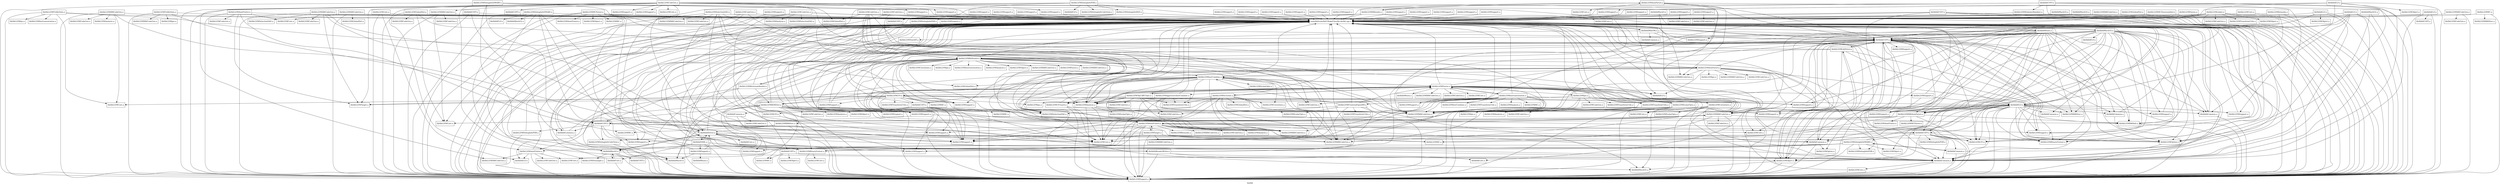 digraph "bin/lld" {
	label="bin/lld";

	Node0x557330680c38 [shape=record,shape=record,label="{tools/lld/tools/lld/CMakeFiles/lld.dir/lld.cpp.o}"];
	Node0x557330680c38 -> Node0x557330696110;
	Node0x557330680c38 -> Node0x5573306884e0;
	Node0x557330680c38 -> Node0x557330686460;
	Node0x557330680c38 -> Node0x5573306860b8;
	Node0x557330680c38 -> Node0x557330685760;
	Node0x557330680c38 -> Node0x5573306902d0;
	Node0x557330680c38 -> Node0x5573306a4358;
	Node0x557330680c38 -> Node0x55733069ec68;
	Node0x557330696110 [shape=record,shape=record,label="{lib/libLLVMSupport.a}"];
	Node0x557330696110 -> Node0x557330680c38;
	Node0x5573306884e0 [shape=record,shape=record,label="{lib/liblldCommon.a}"];
	Node0x5573306884e0 -> Node0x557330680c38;
	Node0x5573306884e0 -> Node0x557330696110;
	Node0x5573306884e0 -> Node0x55733069aa30;
	Node0x557330686460 [shape=record,shape=record,label="{lib/liblldCOFF.a}"];
	Node0x557330686460 -> Node0x557330680c38;
	Node0x557330686460 -> Node0x557330696110;
	Node0x557330686460 -> Node0x5573306884e0;
	Node0x557330686460 -> Node0x5573306ac898;
	Node0x557330686460 -> Node0x5573306ad808;
	Node0x557330686460 -> Node0x5573306ae918;
	Node0x557330686460 -> Node0x557330682840;
	Node0x557330686460 -> Node0x557330683268;
	Node0x557330686460 -> Node0x55733067ed58;
	Node0x557330686460 -> Node0x557330683880;
	Node0x557330686460 -> Node0x5573306828a8;
	Node0x557330686460 -> Node0x557330689658;
	Node0x557330686460 -> Node0x55733067e0c0;
	Node0x557330686460 -> Node0x5573306b06c0;
	Node0x557330686460 -> Node0x5573306aed28;
	Node0x557330686460 -> Node0x5573306a8868;
	Node0x557330686460 -> Node0x5573306a48a0;
	Node0x557330686460 -> Node0x5573306b1560;
	Node0x557330686460 -> Node0x5573306af478;
	Node0x557330686460 -> Node0x5573306a5cf0;
	Node0x557330686460 -> Node0x557330683e98;
	Node0x5573306860b8 [shape=record,shape=record,label="{lib/liblldDriver.a}"];
	Node0x5573306860b8 -> Node0x557330680c38;
	Node0x5573306860b8 -> Node0x557330696110;
	Node0x5573306860b8 -> Node0x5573306884e0;
	Node0x5573306860b8 -> Node0x557330686460;
	Node0x5573306860b8 -> Node0x55733067ed58;
	Node0x5573306860b8 -> Node0x5573306a33e8;
	Node0x5573306860b8 -> Node0x557330691d38;
	Node0x5573306860b8 -> Node0x557330692628;
	Node0x5573306860b8 -> Node0x557330694508;
	Node0x5573306860b8 -> Node0x5573306b1700;
	Node0x557330685760 [shape=record,shape=record,label="{lib/liblldELF.a}"];
	Node0x557330685760 -> Node0x557330680c38;
	Node0x557330685760 -> Node0x557330696110;
	Node0x557330685760 -> Node0x5573306884e0;
	Node0x557330685760 -> Node0x557330686460;
	Node0x557330685760 -> Node0x5573306ad808;
	Node0x557330685760 -> Node0x5573306ae918;
	Node0x557330685760 -> Node0x5573306adfc0;
	Node0x557330685760 -> Node0x557330682840;
	Node0x557330685760 -> Node0x55733067ed58;
	Node0x557330685760 -> Node0x557330683880;
	Node0x557330685760 -> Node0x5573306828a8;
	Node0x557330685760 -> Node0x557330685350;
	Node0x557330685760 -> Node0x557330696e10;
	Node0x557330685760 -> Node0x557330697e50;
	Node0x557330685760 -> Node0x557330687df8;
	Node0x557330685760 -> Node0x557330689658;
	Node0x557330685760 -> Node0x5573306b1700;
	Node0x557330685760 -> Node0x5573306aed28;
	Node0x557330685760 -> Node0x5573306a8868;
	Node0x557330685760 -> Node0x5573306a48a0;
	Node0x557330685760 -> Node0x5573306b1560;
	Node0x557330685760 -> Node0x5573306af478;
	Node0x557330685760 -> Node0x5573306a5cf0;
	Node0x557330685760 -> Node0x557330683e98;
	Node0x5573306902d0 [shape=record,shape=record,label="{lib/liblldMachO2.a}"];
	Node0x5573306902d0 -> Node0x557330680c38;
	Node0x5573306902d0 -> Node0x557330696110;
	Node0x5573306902d0 -> Node0x5573306884e0;
	Node0x5573306902d0 -> Node0x557330686460;
	Node0x5573306902d0 -> Node0x5573306ad808;
	Node0x5573306902d0 -> Node0x5573306ae918;
	Node0x5573306902d0 -> Node0x5573306adfc0;
	Node0x5573306902d0 -> Node0x557330682840;
	Node0x5573306902d0 -> Node0x55733067ed58;
	Node0x5573306902d0 -> Node0x557330685350;
	Node0x5573306902d0 -> Node0x557330696e10;
	Node0x5573306902d0 -> Node0x557330697e50;
	Node0x5573306902d0 -> Node0x557330691518;
	Node0x5573306902d0 -> Node0x557330689658;
	Node0x5573306902d0 -> Node0x557330690c90;
	Node0x5573306902d0 -> Node0x5573306b1700;
	Node0x5573306902d0 -> Node0x5573306aed28;
	Node0x5573306902d0 -> Node0x5573306a8868;
	Node0x5573306902d0 -> Node0x5573306a48a0;
	Node0x5573306902d0 -> Node0x5573306b1560;
	Node0x5573306902d0 -> Node0x5573306af478;
	Node0x5573306902d0 -> Node0x5573306a5cf0;
	Node0x5573306902d0 -> Node0x557330697ff0;
	Node0x5573306902d0 -> Node0x557330683e98;
	Node0x5573306a4358 [shape=record,shape=record,label="{lib/liblldMinGW.a}"];
	Node0x5573306a4358 -> Node0x557330680c38;
	Node0x5573306a4358 -> Node0x557330696110;
	Node0x5573306a4358 -> Node0x5573306884e0;
	Node0x5573306a4358 -> Node0x557330686460;
	Node0x5573306a4358 -> Node0x557330683c28;
	Node0x5573306a4358 -> Node0x5573306b1700;
	Node0x55733069ec68 [shape=record,shape=record,label="{lib/liblldWasm.a}"];
	Node0x55733069ec68 -> Node0x557330680c38;
	Node0x55733069ec68 -> Node0x557330696110;
	Node0x55733069ec68 -> Node0x5573306884e0;
	Node0x55733069ec68 -> Node0x557330686460;
	Node0x55733069ec68 -> Node0x5573306ad808;
	Node0x55733069ec68 -> Node0x5573306ae918;
	Node0x55733069ec68 -> Node0x55733067ed58;
	Node0x55733069ec68 -> Node0x557330683880;
	Node0x55733069ec68 -> Node0x5573306828a8;
	Node0x55733069ec68 -> Node0x557330685350;
	Node0x55733069ec68 -> Node0x557330689658;
	Node0x55733069ec68 -> Node0x5573306b1700;
	Node0x55733069ec68 -> Node0x5573306aed28;
	Node0x55733069ec68 -> Node0x5573306a8868;
	Node0x55733069ec68 -> Node0x5573306a48a0;
	Node0x55733069ec68 -> Node0x5573306b1560;
	Node0x55733069ec68 -> Node0x5573306af478;
	Node0x55733069ec68 -> Node0x5573306a5cf0;
	Node0x55733069ec68 -> Node0x557330683e98;
	Node0x55733069aa30 [shape=record,shape=record,label="{lib/libLLVMCore.a}"];
	Node0x55733069aa30 -> Node0x557330680c38;
	Node0x55733069aa30 -> Node0x557330696110;
	Node0x5573306ac898 [shape=record,shape=record,label="{lib/libLLVMSupport.a}"];
	Node0x5573306ac898 -> Node0x557330680c38;
	Node0x5573306ad808 [shape=record,shape=record,label="{lib/liblldCommon.a}"];
	Node0x5573306ad808 -> Node0x557330680c38;
	Node0x5573306ad808 -> Node0x557330696110;
	Node0x5573306ae918 [shape=record,shape=record,label="{lib/libLLVMSupport.a}"];
	Node0x5573306ae918 -> Node0x557330680c38;
	Node0x557330682840 [shape=record,shape=record,label="{lib/libLLVMSupport.a}"];
	Node0x557330682840 -> Node0x557330680c38;
	Node0x557330682840 -> Node0x557330686460;
	Node0x557330683268 [shape=record,shape=record,label="{lib/libLLVMSupport.a}"];
	Node0x55733067ed58 [shape=record,shape=record,label="{lib/liblldCommon.a}"];
	Node0x55733067ed58 -> Node0x557330680c38;
	Node0x55733067ed58 -> Node0x557330696110;
	Node0x55733067ed58 -> Node0x5573306b06c0;
	Node0x557330683880 [shape=record,shape=record,label="{lib/libLLVMSupport.a}"];
	Node0x557330683880 -> Node0x557330680c38;
	Node0x5573306828a8 [shape=record,shape=record,label="{lib/liblldCommon.a}"];
	Node0x5573306828a8 -> Node0x557330680c38;
	Node0x5573306828a8 -> Node0x557330696110;
	Node0x557330689658 [shape=record,shape=record,label="{lib/libLLVMX86CodeGen.a}"];
	Node0x55733067e0c0 [shape=record,shape=record,label="{lib/libLLVMLibDriver.a}"];
	Node0x55733067e0c0 -> Node0x557330680c38;
	Node0x55733067e0c0 -> Node0x557330696110;
	Node0x55733067e0c0 -> Node0x557330686460;
	Node0x55733067e0c0 -> Node0x5573306b1700;
	Node0x55733067e0c0 -> Node0x5573306a5cf0;
	Node0x55733067e0c0 -> Node0x557330699bf8;
	Node0x55733067e0c0 -> Node0x557330683e98;
	Node0x5573306b06c0 [shape=record,shape=record,label="{lib/libLLVMOption.a}"];
	Node0x5573306aed28 [shape=record,shape=record,label="{lib/libLLVMX86CodeGen.a}"];
	Node0x5573306aed28 -> Node0x557330680c38;
	Node0x5573306aed28 -> Node0x557330696110;
	Node0x5573306aed28 -> Node0x55733069cb18;
	Node0x5573306aed28 -> Node0x5573306a9b18;
	Node0x5573306aed28 -> Node0x5573306b1560;
	Node0x5573306aed28 -> Node0x5573306a2138;
	Node0x5573306aed28 -> Node0x557330693a78;
	Node0x5573306aed28 -> Node0x5573306b1358;
	Node0x5573306a8868 [shape=record,shape=record,label="{lib/libLLVMX86AsmParser.a}"];
	Node0x5573306a8868 -> Node0x557330680c38;
	Node0x5573306a8868 -> Node0x557330696110;
	Node0x5573306a8868 -> Node0x557330685aa0;
	Node0x5573306a8868 -> Node0x5573306a9b18;
	Node0x5573306a8868 -> Node0x5573306b1560;
	Node0x5573306a8868 -> Node0x5573306acca8;
	Node0x5573306a8868 -> Node0x557330693a78;
	Node0x5573306a48a0 [shape=record,shape=record,label="{lib/libLLVMX86Desc.a}"];
	Node0x5573306b1560 [shape=record,shape=record,label="{lib/libLLVMX86Info.a}"];
	Node0x5573306b1560 -> Node0x557330680c38;
	Node0x5573306b1560 -> Node0x557330696110;
	Node0x5573306af478 [shape=record,shape=record,label="{lib/libLLVMLTO.a}"];
	Node0x5573306a5cf0 [shape=record,shape=record,label="{lib/libLLVMObject.a}"];
	Node0x5573306a5cf0 -> Node0x557330680c38;
	Node0x5573306a5cf0 -> Node0x557330696110;
	Node0x5573306a5cf0 -> Node0x557330686460;
	Node0x5573306a5cf0 -> Node0x55733068f498;
	Node0x5573306a5cf0 -> Node0x55733067e0c0;
	Node0x557330683e98 [shape=record,shape=record,label="{lib/libLLVMBinaryFormat.a}"];
	Node0x5573306ad050 [shape=record,shape=record,label="{lib/liblldCommon.a}"];
	Node0x5573306ad050 -> Node0x557330680c38;
	Node0x5573306ad050 -> Node0x557330696110;
	Node0x5573306ad050 -> Node0x557330686460;
	Node0x5573306adfc0 [shape=record,shape=record,label="{lib/liblldCOFF.a}"];
	Node0x5573306adfc0 -> Node0x557330680c38;
	Node0x5573306adfc0 -> Node0x557330696110;
	Node0x5573306adfc0 -> Node0x5573306884e0;
	Node0x5573306adfc0 -> Node0x5573306ad050;
	Node0x5573306adfc0 -> Node0x557330682840;
	Node0x5573306adfc0 -> Node0x557330683bc0;
	Node0x5573306adfc0 -> Node0x557330685eb0;
	Node0x5573306adfc0 -> Node0x55733069faa0;
	Node0x557330683bc0 [shape=record,shape=record,label="{lib/libLLVMSupport.a}"];
	Node0x557330683bc0 -> Node0x557330680c38;
	Node0x557330685eb0 [shape=record,shape=record,label="{lib/libLLVMDebugInfoPDB.a}"];
	Node0x557330685eb0 -> Node0x557330680c38;
	Node0x557330685eb0 -> Node0x557330696110;
	Node0x55733069faa0 [shape=record,shape=record,label="{lib/libLLVMDebugInfoCodeView.a}"];
	Node0x55733069faa0 -> Node0x557330680c38;
	Node0x55733069faa0 -> Node0x557330696110;
	Node0x557330681800 [shape=record,shape=record,label="{lib/liblldCOFF.a}"];
	Node0x557330681800 -> Node0x557330680c38;
	Node0x557330681800 -> Node0x557330696110;
	Node0x557330681800 -> Node0x5573306884e0;
	Node0x557330681800 -> Node0x5573306882d8;
	Node0x557330681800 -> Node0x557330693940;
	Node0x5573306882d8 [shape=record,shape=record,label="{lib/libLLVMObject.a}"];
	Node0x557330693940 [shape=record,shape=record,label="{lib/libLLVMMC.a}"];
	Node0x557330682498 [shape=record,shape=record,label="{lib/libLLVMSupport.a}"];
	Node0x557330682498 -> Node0x557330680c38;
	Node0x557330686b48 [shape=record,shape=record,label="{lib/liblldCOFF.a}"];
	Node0x557330686b48 -> Node0x557330680c38;
	Node0x557330686b48 -> Node0x557330696110;
	Node0x557330686b48 -> Node0x5573306884e0;
	Node0x557330686b48 -> Node0x5573306ac898;
	Node0x557330686b48 -> Node0x55733067f100;
	Node0x557330686b48 -> Node0x5573306b1700;
	Node0x557330686b48 -> Node0x557330689ad0;
	Node0x55733067f100 [shape=record,shape=record,label="{lib/libLLVMWindowsManifest.a}"];
	Node0x55733067f100 -> Node0x557330680c38;
	Node0x55733067f100 -> Node0x557330696110;
	Node0x5573306b1700 [shape=record,shape=record,label="{lib/libLLVMOption.a}"];
	Node0x5573306b1700 -> Node0x557330680c38;
	Node0x5573306b1700 -> Node0x557330696110;
	Node0x557330689ad0 [shape=record,shape=record,label="{lib/libLLVMObject.a}"];
	Node0x557330685d10 [shape=record,shape=record,label="{lib/libLLVMSupport.a}"];
	Node0x557330685d10 -> Node0x557330680c38;
	Node0x557330685350 [shape=record,shape=record,label="{lib/liblldCOFF.a}"];
	Node0x557330685350 -> Node0x557330680c38;
	Node0x557330685350 -> Node0x557330696110;
	Node0x557330685350 -> Node0x5573306884e0;
	Node0x557330685350 -> Node0x557330683bc0;
	Node0x557330685350 -> Node0x5573306849f8;
	Node0x557330685350 -> Node0x557330681e18;
	Node0x557330685350 -> Node0x5573306948b0;
	Node0x557330685350 -> Node0x5573306af478;
	Node0x557330685350 -> Node0x5573306a5cf0;
	Node0x557330685350 -> Node0x55733069faa0;
	Node0x557330685350 -> Node0x557330683e98;
	Node0x5573306849f8 [shape=record,shape=record,label="{lib/liblldCommon.a}"];
	Node0x5573306849f8 -> Node0x557330680c38;
	Node0x5573306849f8 -> Node0x557330696110;
	Node0x5573306849f8 -> Node0x5573306948b0;
	Node0x557330681e18 [shape=record,shape=record,label="{lib/libLLVMDebugInfoPDB.a}"];
	Node0x5573306948b0 [shape=record,shape=record,label="{lib/libLLVMDebugInfoDWARF.a}"];
	Node0x5573306948b0 -> Node0x557330680c38;
	Node0x5573306948b0 -> Node0x557330696110;
	Node0x5573306948b0 -> Node0x557330681800;
	Node0x5573306948b0 -> Node0x5573306849f8;
	Node0x5573306948b0 -> Node0x557330685760;
	Node0x5573306948b0 -> Node0x5573306a6ed0;
	Node0x5573306948b0 -> Node0x557330686668;
	Node0x5573306948b0 -> Node0x557330689450;
	Node0x5573306948b0 -> Node0x557330695410;
	Node0x5573306948b0 -> Node0x557330689ad0;
	Node0x5573306948b0 -> Node0x557330681458;
	Node0x5573306917f0 [shape=record,shape=record,label="{lib/liblldCOFF.a}"];
	Node0x5573306917f0 -> Node0x557330680c38;
	Node0x5573306917f0 -> Node0x557330696110;
	Node0x5573306917f0 -> Node0x5573306884e0;
	Node0x5573306917f0 -> Node0x55733067ed58;
	Node0x5573306917f0 -> Node0x557330683880;
	Node0x5573306917f0 -> Node0x557330692830;
	Node0x5573306917f0 -> Node0x55733068c920;
	Node0x5573306917f0 -> Node0x5573306af1a0;
	Node0x5573306917f0 -> Node0x55733069ffe8;
	Node0x557330692830 [shape=record,shape=record,label="{lib/liblldCommon.a}"];
	Node0x557330692830 -> Node0x557330680c38;
	Node0x557330692830 -> Node0x557330696110;
	Node0x557330692830 -> Node0x5573306b17d0;
	Node0x55733068c920 [shape=record,shape=record,label="{lib/libLLVMPasses.a}"];
	Node0x55733068c920 -> Node0x557330680c38;
	Node0x55733068c920 -> Node0x557330696110;
	Node0x55733068c920 -> Node0x557330686460;
	Node0x55733068c920 -> Node0x557330685760;
	Node0x55733068c920 -> Node0x5573306867a0;
	Node0x55733068c920 -> Node0x55733069eb98;
	Node0x55733068c920 -> Node0x557330689658;
	Node0x55733068c920 -> Node0x55733068f498;
	Node0x55733068c920 -> Node0x55733069d130;
	Node0x55733068c920 -> Node0x55733068b260;
	Node0x55733068c920 -> Node0x557330681528;
	Node0x55733068c920 -> Node0x557330681f50;
	Node0x55733068c920 -> Node0x5573306881a0;
	Node0x55733068c920 -> Node0x557330699ed0;
	Node0x55733068c920 -> Node0x557330686258;
	Node0x55733068c920 -> Node0x5573306a72e0;
	Node0x55733068c920 -> Node0x5573306ab1d8;
	Node0x55733068c920 -> Node0x55733069fca8;
	Node0x55733068c920 -> Node0x5573306830c8;
	Node0x55733068c920 -> Node0x557330684720;
	Node0x55733068c920 -> Node0x557330682f28;
	Node0x55733068c920 -> Node0x557330682a48;
	Node0x55733068c920 -> Node0x5573306b0b38;
	Node0x55733068c920 -> Node0x5573306b1a40;
	Node0x55733068c920 -> Node0x55733069ad08;
	Node0x5573306af1a0 [shape=record,shape=record,label="{lib/libLLVMLTO.a}"];
	Node0x5573306af1a0 -> Node0x557330680c38;
	Node0x5573306af1a0 -> Node0x557330696110;
	Node0x5573306af1a0 -> Node0x557330686460;
	Node0x55733069ffe8 [shape=record,shape=record,label="{lib/libLLVMMC.a}"];
	Node0x5573306b17d0 [shape=record,shape=record,label="{lib/libLLVMCodeGen.a}"];
	Node0x557330697e50 [shape=record,shape=record,label="{lib/libLLVMSupport.a}"];
	Node0x557330697e50 -> Node0x557330680c38;
	Node0x557330697698 [shape=record,shape=record,label="{lib/liblldCOFF.a}"];
	Node0x557330697698 -> Node0x557330680c38;
	Node0x557330697698 -> Node0x557330696110;
	Node0x557330697698 -> Node0x5573306ad050;
	Node0x5573306959c0 [shape=record,shape=record,label="{lib/libLLVMSupport.a}"];
	Node0x5573306959c0 -> Node0x557330680c38;
	Node0x557330699e00 [shape=record,shape=record,label="{lib/liblldCOFF.a}"];
	Node0x557330699e00 -> Node0x557330680c38;
	Node0x557330699e00 -> Node0x557330696110;
	Node0x557330699e00 -> Node0x5573306884e0;
	Node0x557330699e00 -> Node0x5573306ad050;
	Node0x557330699e00 -> Node0x5573306a5cf0;
	Node0x557330699e00 -> Node0x557330683e98;
	Node0x5573306a33e8 [shape=record,shape=record,label="{lib/liblldMachO.a}"];
	Node0x5573306a33e8 -> Node0x557330680c38;
	Node0x5573306a33e8 -> Node0x557330696110;
	Node0x5573306a33e8 -> Node0x5573306884e0;
	Node0x5573306a33e8 -> Node0x557330695208;
	Node0x5573306a33e8 -> Node0x5573306860b8;
	Node0x5573306a33e8 -> Node0x557330693db8;
	Node0x5573306a33e8 -> Node0x5573306ae4a0;
	Node0x557330691d38 [shape=record,shape=record,label="{lib/liblldReaderWriter.a}"];
	Node0x557330691d38 -> Node0x557330680c38;
	Node0x557330691d38 -> Node0x557330696110;
	Node0x557330691d38 -> Node0x557330686460;
	Node0x557330691d38 -> Node0x5573306860b8;
	Node0x557330691d38 -> Node0x557330694230;
	Node0x557330691d38 -> Node0x5573306a5cf0;
	Node0x557330692628 [shape=record,shape=record,label="{lib/liblldYAML.a}"];
	Node0x557330692628 -> Node0x557330680c38;
	Node0x557330692628 -> Node0x557330696110;
	Node0x557330692628 -> Node0x5573306860b8;
	Node0x557330692628 -> Node0x5573306a33e8;
	Node0x557330692628 -> Node0x5573306aa470;
	Node0x557330692628 -> Node0x557330691d38;
	Node0x557330692628 -> Node0x557330693db8;
	Node0x557330694508 [shape=record,shape=record,label="{lib/liblldCore.a}"];
	Node0x557330696e10 [shape=record,shape=record,label="{lib/liblldCommon.a}"];
	Node0x557330687df8 [shape=record,shape=record,label="{lib/libLLVMSupport.a}"];
	Node0x557330687df8 -> Node0x557330680c38;
	Node0x5573306867a0 [shape=record,shape=record,label="{lib/libLLVMSupport.a}"];
	Node0x5573306867a0 -> Node0x557330680c38;
	Node0x557330688820 [shape=record,shape=record,label="{lib/liblldELF.a}"];
	Node0x557330688820 -> Node0x557330680c38;
	Node0x557330688820 -> Node0x557330696110;
	Node0x557330688820 -> Node0x5573306884e0;
	Node0x557330688820 -> Node0x557330686460;
	Node0x557330688820 -> Node0x557330686940;
	Node0x557330686940 [shape=record,shape=record,label="{lib/libLLVMObject.a}"];
	Node0x557330686ae0 [shape=record,shape=record,label="{lib/liblldELF.a}"];
	Node0x557330686ae0 -> Node0x557330680c38;
	Node0x557330686ae0 -> Node0x557330696110;
	Node0x557330686ae0 -> Node0x5573306884e0;
	Node0x557330686ae0 -> Node0x557330686460;
	Node0x557330686ae0 -> Node0x5573306ad808;
	Node0x557330686ae0 -> Node0x5573306867a0;
	Node0x557330686ae0 -> Node0x5573306b1700;
	Node0x5573306a85f8 [shape=record,shape=record,label="{lib/libLLVMSupport.a}"];
	Node0x5573306a85f8 -> Node0x557330680c38;
	Node0x5573306a42f0 [shape=record,shape=record,label="{lib/liblldELF.a}"];
	Node0x5573306a42f0 -> Node0x557330680c38;
	Node0x5573306a42f0 -> Node0x557330696110;
	Node0x5573306a42f0 -> Node0x5573306884e0;
	Node0x5573306a42f0 -> Node0x557330686460;
	Node0x5573306a42f0 -> Node0x557330685d10;
	Node0x5573306a42f0 -> Node0x557330687df8;
	Node0x5573306a42f0 -> Node0x557330687980;
	Node0x557330687980 [shape=record,shape=record,label="{lib/libLLVMObject.a}"];
	Node0x557330694e60 [shape=record,shape=record,label="{lib/libLLVMSupport.a}"];
	Node0x557330694e60 -> Node0x557330680c38;
	Node0x5573306978a0 [shape=record,shape=record,label="{lib/liblldELF.a}"];
	Node0x5573306978a0 -> Node0x557330680c38;
	Node0x5573306978a0 -> Node0x557330696110;
	Node0x5573306978a0 -> Node0x5573306884e0;
	Node0x5573306978a0 -> Node0x557330684310;
	Node0x557330684310 [shape=record,shape=record,label="{lib/liblldCOFF.a}"];
	Node0x5573306a0530 [shape=record,shape=record,label="{lib/libLLVMSupport.a}"];
	Node0x5573306a0530 -> Node0x557330680c38;
	Node0x557330691518 [shape=record,shape=record,label="{lib/liblldELF.a}"];
	Node0x557330690c90 [shape=record,shape=record,label="{lib/libLLVMSupport.a}"];
	Node0x557330690c90 -> Node0x557330680c38;
	Node0x557330697ff0 [shape=record,shape=record,label="{lib/libLLVMTextAPI.a}"];
	Node0x557330697ff0 -> Node0x557330680c38;
	Node0x557330697ff0 -> Node0x557330696110;
	Node0x557330691580 [shape=record,shape=record,label="{lib/liblldMachO2.a}"];
	Node0x557330691580 -> Node0x557330680c38;
	Node0x557330691580 -> Node0x557330696110;
	Node0x557330691580 -> Node0x5573306884e0;
	Node0x55733068b0c0 [shape=record,shape=record,label="{lib/libLLVMSupport.a}"];
	Node0x55733068b0c0 -> Node0x557330680c38;
	Node0x5573306ae438 [shape=record,shape=record,label="{lib/liblldMachO2.a}"];
	Node0x5573306ae438 -> Node0x557330680c38;
	Node0x5573306ae438 -> Node0x557330696110;
	Node0x5573306a7278 [shape=record,shape=record,label="{lib/libLLVMSupport.a}"];
	Node0x5573306a7278 -> Node0x557330680c38;
	Node0x5573306a8048 [shape=record,shape=record,label="{lib/liblldMachO2.a}"];
	Node0x5573306a8048 -> Node0x557330680c38;
	Node0x5573306a8048 -> Node0x557330696110;
	Node0x557330683c28 [shape=record,shape=record,label="{lib/liblldCommon.a}"];
	Node0x557330695208 [shape=record,shape=record,label="{lib/liblldCOFF.a}"];
	Node0x557330693db8 [shape=record,shape=record,label="{lib/liblldCore.a}"];
	Node0x557330693db8 -> Node0x557330680c38;
	Node0x557330693db8 -> Node0x557330696110;
	Node0x557330693db8 -> Node0x5573306a33e8;
	Node0x5573306ae4a0 [shape=record,shape=record,label="{lib/libLLVMDemangle.a}"];
	Node0x5573306aa470 [shape=record,shape=record,label="{lib/libLLVMSupport.a}"];
	Node0x5573306aa470 -> Node0x557330680c38;
	Node0x5573306aa470 -> Node0x5573306860b8;
	Node0x5573306aa470 -> Node0x55733069f5c0;
	Node0x5573306aa470 -> Node0x5573306a6850;
	Node0x55733069f5c0 [shape=record,shape=record,label="{lib/liblldWasm.a}"];
	Node0x5573306a6850 [shape=record,shape=record,label="{lib/liblldMachO.a}"];
	Node0x5573306a8590 [shape=record,shape=record,label="{lib/liblldMachO.a}"];
	Node0x5573306a8590 -> Node0x557330680c38;
	Node0x5573306a8590 -> Node0x557330696110;
	Node0x5573306a8590 -> Node0x5573306860b8;
	Node0x5573306a8590 -> Node0x557330694230;
	Node0x557330694230 [shape=record,shape=record,label="{lib/liblldCore.a}"];
	Node0x55733068c168 [shape=record,shape=record,label="{lib/libLLVMSupport.a}"];
	Node0x55733068c168 -> Node0x557330680c38;
	Node0x55733068cbf8 [shape=record,shape=record,label="{lib/libLLVMDebugInfoPDB.a}"];
	Node0x55733068cbf8 -> Node0x557330680c38;
	Node0x55733068cbf8 -> Node0x557330696110;
	Node0x55733068cbf8 -> Node0x557330686460;
	Node0x55733068cbf8 -> Node0x557330683bc0;
	Node0x55733068cbf8 -> Node0x557330696318;
	Node0x55733068cbf8 -> Node0x5573306aa678;
	Node0x55733068cbf8 -> Node0x55733067ee90;
	Node0x55733068cbf8 -> Node0x55733067e1f8;
	Node0x557330696318 [shape=record,shape=record,label="{lib/liblldCOFF.a}"];
	Node0x5573306aa678 [shape=record,shape=record,label="{lib/liblldELF.a}"];
	Node0x55733067ee90 [shape=record,shape=record,label="{lib/libLLVMDebugInfoMSF.a}"];
	Node0x55733067ee90 -> Node0x557330680c38;
	Node0x55733067ee90 -> Node0x557330696110;
	Node0x55733067ee90 -> Node0x557330696318;
	Node0x55733067ee90 -> Node0x55733069ae40;
	Node0x55733067ee90 -> Node0x557330681a08;
	Node0x55733067e1f8 [shape=record,shape=record,label="{lib/libLLVMDebugInfoCodeView.a}"];
	Node0x557330699bf8 [shape=record,shape=record,label="{lib/libLLVMBitReader.a}"];
	Node0x557330699bf8 -> Node0x557330680c38;
	Node0x557330699bf8 -> Node0x557330696110;
	Node0x557330699bf8 -> Node0x557330686460;
	Node0x557330699bf8 -> Node0x5573306ac898;
	Node0x557330699bf8 -> Node0x557330681800;
	Node0x557330699bf8 -> Node0x5573306a6ed0;
	Node0x557330699bf8 -> Node0x55733069eb98;
	Node0x557330699bf8 -> Node0x557330689e10;
	Node0x557330699bf8 -> Node0x55733068f498;
	Node0x557330699bf8 -> Node0x5573306a6850;
	Node0x557330699bf8 -> Node0x557330689998;
	Node0x557330699bf8 -> Node0x55733068fab0;
	Node0x557330699bf8 -> Node0x55733068f158;
	Node0x557330699bf8 -> Node0x557330699100;
	Node0x557330699bf8 -> Node0x557330698e28;
	Node0x557330699bf8 -> Node0x5573306af478;
	Node0x557330699bf8 -> Node0x5573306a16a8;
	Node0x557330699bf8 -> Node0x5573306aa950;
	Node0x557330699bf8 -> Node0x5573306a9500;
	Node0x557330699bf8 -> Node0x557330684720;
	Node0x557330699bf8 -> Node0x557330684038;
	Node0x557330699bf8 -> Node0x557330683060;
	Node0x557330699bf8 -> Node0x557330695b60;
	Node0x557330699bf8 -> Node0x557330685900;
	Node0x557330699bf8 -> Node0x55733068d480;
	Node0x557330699bf8 -> Node0x5573306b0520;
	Node0x55733069cb18 [shape=record,shape=record,label="{lib/libLLVMAsmPrinter.a}"];
	Node0x55733069cb18 -> Node0x557330680c38;
	Node0x55733069cb18 -> Node0x557330696110;
	Node0x55733069cb18 -> Node0x557330685350;
	Node0x55733069cb18 -> Node0x5573306a6ed0;
	Node0x55733069cb18 -> Node0x5573306aed28;
	Node0x55733069cb18 -> Node0x55733068f158;
	Node0x55733069cb18 -> Node0x55733068e118;
	Node0x55733069cb18 -> Node0x5573306827d8;
	Node0x55733069cb18 -> Node0x5573306962b0;
	Node0x55733069cb18 -> Node0x55733069ba08;
	Node0x55733069cb18 -> Node0x5573306a0e88;
	Node0x55733069cb18 -> Node0x55733068bcf0;
	Node0x55733069cb18 -> Node0x557330693a78;
	Node0x55733069cb18 -> Node0x55733068f500;
	Node0x55733069cb18 -> Node0x557330681458;
	Node0x55733069cb18 -> Node0x557330686d50;
	Node0x5573306a9b18 [shape=record,shape=record,label="{lib/libLLVMX86Desc.a}"];
	Node0x5573306a9b18 -> Node0x557330680c38;
	Node0x5573306a9b18 -> Node0x557330696110;
	Node0x5573306a9b18 -> Node0x5573306860b8;
	Node0x5573306a9b18 -> Node0x5573306a6ed0;
	Node0x5573306a9b18 -> Node0x5573306a6850;
	Node0x5573306a9b18 -> Node0x55733068e528;
	Node0x5573306a2138 [shape=record,shape=record,label="{lib/libLLVMCodeGen.a}"];
	Node0x557330693a78 [shape=record,shape=record,label="{lib/libLLVMMC.a}"];
	Node0x5573306b1358 [shape=record,shape=record,label="{lib/libLLVMCore.a}"];
	Node0x55733068f158 [shape=record,shape=record,label="{lib/libLLVMSupport.a}"];
	Node0x55733068f158 -> Node0x557330680c38;
	Node0x55733068ce68 [shape=record,shape=record,label="{lib/libLLVMX86CodeGen.a}"];
	Node0x55733068ce68 -> Node0x557330680c38;
	Node0x55733068ce68 -> Node0x557330696110;
	Node0x55733068ce68 -> Node0x55733068f158;
	Node0x55733068ce68 -> Node0x557330681528;
	Node0x55733068ce68 -> Node0x557330698dc0;
	Node0x55733068ce68 -> Node0x5573306a5ef8;
	Node0x55733068ce68 -> Node0x55733068d480;
	Node0x557330681528 [shape=record,shape=record,label="{lib/libLLVMTarget.a}"];
	Node0x557330698dc0 [shape=record,shape=record,label="{lib/libLLVMSelectionDAG.a}"];
	Node0x5573306a5ef8 [shape=record,shape=record,label="{lib/libLLVMCodeGen.a}"];
	Node0x55733068d480 [shape=record,shape=record,label="{lib/libLLVMCore.a}"];
	Node0x55733068c440 [shape=record,shape=record,label="{lib/libLLVMSupport.a}"];
	Node0x55733068c440 -> Node0x557330680c38;
	Node0x5573306a43c0 [shape=record,shape=record,label="{lib/libLLVMX86CodeGen.a}"];
	Node0x5573306a43c0 -> Node0x557330680c38;
	Node0x5573306a43c0 -> Node0x557330696110;
	Node0x557330689c08 [shape=record,shape=record,label="{lib/libLLVMSupport.a}"];
	Node0x557330689c08 -> Node0x557330680c38;
	Node0x55733068a4f8 [shape=record,shape=record,label="{lib/libLLVMX86CodeGen.a}"];
	Node0x55733068a4f8 -> Node0x557330680c38;
	Node0x55733068a4f8 -> Node0x557330696110;
	Node0x55733068a4f8 -> Node0x55733068f158;
	Node0x55733068a4f8 -> Node0x557330695270;
	Node0x55733068a4f8 -> Node0x5573306aaa20;
	Node0x55733068a4f8 -> Node0x557330686a10;
	Node0x557330695270 [shape=record,shape=record,label="{lib/libLLVMCodeGen.a}"];
	Node0x5573306aaa20 [shape=record,shape=record,label="{lib/libLLVMAnalysis.a}"];
	Node0x557330686a10 [shape=record,shape=record,label="{lib/libLLVMCore.a}"];
	Node0x557330686db8 [shape=record,shape=record,label="{lib/libLLVMSupport.a}"];
	Node0x557330686db8 -> Node0x557330680c38;
	Node0x557330686db8 -> Node0x55733068fab0;
	Node0x55733068fab0 [shape=record,shape=record,label="{lib/libLLVMX86CodeGen.a}"];
	Node0x5573306876a8 [shape=record,shape=record,label="{lib/libLLVMX86CodeGen.a}"];
	Node0x5573306876a8 -> Node0x557330680c38;
	Node0x5573306876a8 -> Node0x557330696110;
	Node0x5573306876a8 -> Node0x55733069af78;
	Node0x5573306876a8 -> Node0x557330685488;
	Node0x55733069af78 [shape=record,shape=record,label="{lib/libLLVMGlobalISel.a}"];
	Node0x557330685488 [shape=record,shape=record,label="{lib/libLLVMCore.a}"];
	Node0x557330685b70 [shape=record,shape=record,label="{lib/libLLVMSupport.a}"];
	Node0x557330685b70 -> Node0x557330680c38;
	Node0x557330688bc8 [shape=record,shape=record,label="{lib/libLLVMX86CodeGen.a}"];
	Node0x557330688bc8 -> Node0x557330680c38;
	Node0x557330688bc8 -> Node0x557330696110;
	Node0x557330688bc8 -> Node0x55733069f3b8;
	Node0x55733069f3b8 [shape=record,shape=record,label="{lib/libLLVMCodeGen.a}"];
	Node0x5573306974f8 [shape=record,shape=record,label="{lib/libLLVMSupport.a}"];
	Node0x5573306974f8 -> Node0x557330680c38;
	Node0x557330696a68 [shape=record,shape=record,label="{lib/libLLVMX86CodeGen.a}"];
	Node0x557330696a68 -> Node0x557330680c38;
	Node0x557330696a68 -> Node0x557330696110;
	Node0x557330696a68 -> Node0x55733069c978;
	Node0x557330696a68 -> Node0x5573306b1358;
	Node0x55733069c978 [shape=record,shape=record,label="{lib/libLLVMCodeGen.a}"];
	Node0x5573306a6ed0 [shape=record,shape=record,label="{lib/libLLVMSupport.a}"];
	Node0x55733068e118 [shape=record,shape=record,label="{lib/libLLVMX86CodeGen.a}"];
	Node0x5573306827d8 [shape=record,shape=record,label="{lib/libLLVMTarget.a}"];
	Node0x5573306827d8 -> Node0x557330680c38;
	Node0x5573306827d8 -> Node0x557330696110;
	Node0x5573306827d8 -> Node0x55733068fab0;
	Node0x5573306827d8 -> Node0x55733068f158;
	Node0x5573306827d8 -> Node0x5573306994a8;
	Node0x5573306827d8 -> Node0x55733069cb18;
	Node0x5573306827d8 -> Node0x557330693a78;
	Node0x5573306827d8 -> Node0x55733068d480;
	Node0x5573306962b0 [shape=record,shape=record,label="{lib/libLLVMX86CodeGen.a}"];
	Node0x55733069ba08 [shape=record,shape=record,label="{lib/libLLVMSupport.a}"];
	Node0x55733069ba08 -> Node0x557330680c38;
	Node0x5573306a0e88 [shape=record,shape=record,label="{lib/libLLVMCodeGen.a}"];
	Node0x55733068bcf0 [shape=record,shape=record,label="{lib/libLLVMAnalysis.a}"];
	Node0x55733068f500 [shape=record,shape=record,label="{lib/libLLVMCore.a}"];
	Node0x557330681458 [shape=record,shape=record,label="{lib/libLLVMBinaryFormat.a}"];
	Node0x557330681458 -> Node0x557330680c38;
	Node0x557330681458 -> Node0x557330696110;
	Node0x557330681458 -> Node0x55733068de40;
	Node0x557330686d50 [shape=record,shape=record,label="{lib/libLLVMRemarks.a}"];
	Node0x55733069dc90 [shape=record,shape=record,label="{lib/libLLVMAsmPrinter.a}"];
	Node0x55733069dc90 -> Node0x557330680c38;
	Node0x55733069dc90 -> Node0x557330696110;
	Node0x55733069dc90 -> Node0x557330681528;
	Node0x55733069dc90 -> Node0x55733069c0f0;
	Node0x55733069dc90 -> Node0x55733068e528;
	Node0x55733069dc90 -> Node0x557330685488;
	Node0x55733069c0f0 [shape=record,shape=record,label="{lib/libLLVMCodeGen.a}"];
	Node0x55733068e528 [shape=record,shape=record,label="{lib/libLLVMMC.a}"];
	Node0x5573306864c8 [shape=record,shape=record,label="{lib/libLLVMSupport.a}"];
	Node0x5573306864c8 -> Node0x557330680c38;
	Node0x557330689450 [shape=record,shape=record,label="{lib/libLLVMAsmPrinter.a}"];
	Node0x557330689450 -> Node0x557330680c38;
	Node0x557330689450 -> Node0x557330696110;
	Node0x557330689450 -> Node0x5573306a1508;
	Node0x557330689450 -> Node0x557330688548;
	Node0x557330689450 -> Node0x557330686c80;
	Node0x557330689450 -> Node0x55733068aaa8;
	Node0x5573306a1508 [shape=record,shape=record,label="{lib/liblldELF.a}"];
	Node0x557330688548 [shape=record,shape=record,label="{lib/libLLVMX86CodeGen.a}"];
	Node0x557330686c80 [shape=record,shape=record,label="{lib/libLLVMCodeGen.a}"];
	Node0x55733068aaa8 [shape=record,shape=record,label="{lib/libLLVMCore.a}"];
	Node0x557330686668 [shape=record,shape=record,label="{lib/libLLVMDebugInfoPDB.a}"];
	Node0x557330695410 [shape=record,shape=record,label="{lib/libLLVMSupport.a}"];
	Node0x557330695410 -> Node0x557330680c38;
	Node0x557330695068 [shape=record,shape=record,label="{lib/libLLVMDebugInfoDWARF.a}"];
	Node0x557330695068 -> Node0x557330680c38;
	Node0x557330695068 -> Node0x557330696110;
	Node0x557330695068 -> Node0x5573306adfc0;
	Node0x557330695068 -> Node0x5573306a6ed0;
	Node0x557330695068 -> Node0x5573306a6850;
	Node0x557330695068 -> Node0x5573306864c8;
	Node0x557330695068 -> Node0x557330681458;
	Node0x557330684a60 [shape=record,shape=record,label="{lib/libLLVMSupport.a}"];
	Node0x557330684a60 -> Node0x557330680c38;
	Node0x557330685420 [shape=record,shape=record,label="{lib/libLLVMDebugInfoDWARF.a}"];
	Node0x557330685420 -> Node0x557330680c38;
	Node0x557330685420 -> Node0x557330696110;
	Node0x557330685420 -> Node0x5573306860b8;
	Node0x557330685420 -> Node0x5573306aaf68;
	Node0x557330685420 -> Node0x5573306a6ed0;
	Node0x557330685420 -> Node0x55733068d140;
	Node0x557330685420 -> Node0x5573306a6850;
	Node0x557330685420 -> Node0x557330681458;
	Node0x5573306aaf68 [shape=record,shape=record,label="{lib/liblldELF.a}"];
	Node0x55733068d140 [shape=record,shape=record,label="{lib/liblldMachO2.a}"];
	Node0x55733069ae40 [shape=record,shape=record,label="{lib/libLLVMSupport.a}"];
	Node0x557330681a08 [shape=record,shape=record,label="{lib/libLLVMDebugInfoPDB.a}"];
	Node0x55733069b8d0 [shape=record,shape=record,label="{lib/libLLVMGlobalISel.a}"];
	Node0x55733069b8d0 -> Node0x557330680c38;
	Node0x55733069b8d0 -> Node0x557330696110;
	Node0x55733069b8d0 -> Node0x557330689658;
	Node0x55733069b8d0 -> Node0x557330683678;
	Node0x55733069b8d0 -> Node0x5573306b1358;
	Node0x557330683678 [shape=record,shape=record,label="{lib/libLLVMCodeGen.a}"];
	Node0x55733069b250 [shape=record,shape=record,label="{lib/libLLVMGlobalISel.a}"];
	Node0x55733069b250 -> Node0x557330680c38;
	Node0x55733069b250 -> Node0x557330696110;
	Node0x557330699648 [shape=record,shape=record,label="{lib/libLLVMSelectionDAG.a}"];
	Node0x557330699648 -> Node0x557330680c38;
	Node0x557330699648 -> Node0x557330696110;
	Node0x557330699648 -> Node0x557330690fd0;
	Node0x557330699648 -> Node0x55733068f158;
	Node0x557330699648 -> Node0x55733068e118;
	Node0x557330699648 -> Node0x55733069cd88;
	Node0x557330699648 -> Node0x5573306845e8;
	Node0x557330699648 -> Node0x5573306b1a40;
	Node0x557330699648 -> Node0x55733068d480;
	Node0x557330690fd0 [shape=record,shape=record,label="{lib/libLLVMX86CodeGen.a}"];
	Node0x55733069cd88 [shape=record,shape=record,label="{lib/libLLVMGlobalISel.a}"];
	Node0x5573306845e8 [shape=record,shape=record,label="{lib/libLLVMCodeGen.a}"];
	Node0x5573306b1a40 [shape=record,shape=record,label="{lib/libLLVMAnalysis.a}"];
	Node0x5573306b1a40 -> Node0x557330680c38;
	Node0x5573306b1a40 -> Node0x557330696110;
	Node0x5573306b1a40 -> Node0x557330689658;
	Node0x5573306b1a40 -> Node0x55733068c920;
	Node0x5573306b1a40 -> Node0x55733068e118;
	Node0x5573306b1a40 -> Node0x557330691da0;
	Node0x5573306b1a40 -> Node0x55733068d480;
	Node0x5573306a7758 [shape=record,shape=record,label="{lib/libLLVMCFGuard.a}"];
	Node0x5573306a7758 -> Node0x557330680c38;
	Node0x5573306a7758 -> Node0x557330696110;
	Node0x5573306a7758 -> Node0x557330689658;
	Node0x5573306a7758 -> Node0x55733068d480;
	Node0x557330685aa0 [shape=record,shape=record,label="{lib/libLLVMAsmPrinter.a}"];
	Node0x5573306acca8 [shape=record,shape=record,label="{lib/libLLVMMCParser.a}"];
	Node0x5573306b1220 [shape=record,shape=record,label="{lib/libLLVMMCDisassembler.a}"];
	Node0x5573306b1220 -> Node0x557330680c38;
	Node0x5573306b1220 -> Node0x557330696110;
	Node0x5573306af888 [shape=record,shape=record,label="{lib/libLLVMSupport.a}"];
	Node0x5573306af888 -> Node0x557330680c38;
	Node0x5573306af888 -> Node0x557330686460;
	Node0x557330699ed0 [shape=record,shape=record,label="{lib/libLLVMLTO.a}"];
	Node0x557330699ed0 -> Node0x557330680c38;
	Node0x557330699ed0 -> Node0x557330696110;
	Node0x557330699ed0 -> Node0x5573306884e0;
	Node0x557330699ed0 -> Node0x557330686460;
	Node0x557330699ed0 -> Node0x5573306ac898;
	Node0x557330699ed0 -> Node0x5573306917f0;
	Node0x557330699ed0 -> Node0x5573306867a0;
	Node0x557330699ed0 -> Node0x55733068f498;
	Node0x557330699ed0 -> Node0x55733068c920;
	Node0x557330699ed0 -> Node0x557330681528;
	Node0x557330699ed0 -> Node0x55733069cb18;
	Node0x557330699ed0 -> Node0x55733069ba08;
	Node0x557330699ed0 -> Node0x5573306af888;
	Node0x557330699ed0 -> Node0x55733067e670;
	Node0x557330699ed0 -> Node0x55733069ea60;
	Node0x557330699ed0 -> Node0x5573306944a0;
	Node0x557330699ed0 -> Node0x5573306b1a40;
	Node0x557330699ed0 -> Node0x557330699bf8;
	Node0x557330699ed0 -> Node0x557330693598;
	Node0x557330699ed0 -> Node0x557330686a10;
	Node0x55733068f498 [shape=record,shape=record,label="{lib/liblldMachO2.a}"];
	Node0x55733067e670 [shape=record,shape=record,label="{lib/libLLVMipo.a}"];
	Node0x55733069ea60 [shape=record,shape=record,label="{lib/libLLVMBitWriter.a}"];
	Node0x55733069ea60 -> Node0x557330680c38;
	Node0x55733069ea60 -> Node0x557330696110;
	Node0x55733069ea60 -> Node0x5573306a1508;
	Node0x55733069ea60 -> Node0x557330694e60;
	Node0x55733069ea60 -> Node0x55733068e118;
	Node0x55733069ea60 -> Node0x557330689450;
	Node0x55733069ea60 -> Node0x557330695410;
	Node0x55733069ea60 -> Node0x557330698e28;
	Node0x55733069ea60 -> Node0x5573306af478;
	Node0x55733069ea60 -> Node0x557330696ad0;
	Node0x55733069ea60 -> Node0x557330697d18;
	Node0x55733069ea60 -> Node0x557330681ce0;
	Node0x55733069ea60 -> Node0x5573306a7a98;
	Node0x55733069ea60 -> Node0x557330693940;
	Node0x55733069ea60 -> Node0x55733068d480;
	Node0x5573306944a0 [shape=record,shape=record,label="{lib/libLLVMTransformUtils.a}"];
	Node0x557330693598 [shape=record,shape=record,label="{lib/libLLVMMC.a}"];
	Node0x5573306989b0 [shape=record,shape=record,label="{lib/libLLVMSupport.a}"];
	Node0x5573306989b0 -> Node0x557330680c38;
	Node0x557330699370 [shape=record,shape=record,label="{lib/libLLVMCodeGen.a}"];
	Node0x557330699370 -> Node0x557330680c38;
	Node0x557330699370 -> Node0x557330696110;
	Node0x557330699370 -> Node0x5573306847f0;
	Node0x557330699370 -> Node0x5573306a80b0;
	Node0x557330699370 -> Node0x55733069d470;
	Node0x557330699370 -> Node0x55733068d480;
	Node0x5573306847f0 [shape=record,shape=record,label="{lib/libLLVMX86CodeGen.a}"];
	Node0x5573306a80b0 [shape=record,shape=record,label="{lib/libLLVMSelectionDAG.a}"];
	Node0x55733069d470 [shape=record,shape=record,label="{lib/libLLVMAnalysis.a}"];
	Node0x5573306ae6a8 [shape=record,shape=record,label="{lib/libLLVMCodeGen.a}"];
	Node0x5573306ae6a8 -> Node0x557330680c38;
	Node0x5573306ae6a8 -> Node0x557330696110;
	Node0x5573306ae6a8 -> Node0x557330689658;
	Node0x5573306ae6a8 -> Node0x5573306b1358;
	Node0x5573306a6bf8 [shape=record,shape=record,label="{lib/libLLVMSupport.a}"];
	Node0x5573306a6bf8 -> Node0x557330680c38;
	Node0x5573306a6bf8 -> Node0x5573306a7620;
	Node0x5573306a7620 [shape=record,shape=record,label="{lib/libLLVMCodeGen.a}"];
	Node0x557330696da8 [shape=record,shape=record,label="{lib/libLLVMCodeGen.a}"];
	Node0x557330696da8 -> Node0x557330680c38;
	Node0x557330696da8 -> Node0x557330696110;
	Node0x557330696da8 -> Node0x55733068fab0;
	Node0x557330697d18 [shape=record,shape=record,label="{lib/libLLVMSupport.a}"];
	Node0x557330697d18 -> Node0x557330680c38;
	Node0x557330697d18 -> Node0x5573306adfc0;
	Node0x557330697d18 -> Node0x55733068fab0;
	Node0x5573306973c0 [shape=record,shape=record,label="{lib/libLLVMCodeGen.a}"];
	Node0x5573306973c0 -> Node0x557330680c38;
	Node0x5573306973c0 -> Node0x557330696110;
	Node0x5573306973c0 -> Node0x5573306820f0;
	Node0x5573306973c0 -> Node0x557330689658;
	Node0x5573306973c0 -> Node0x55733068c168;
	Node0x5573306973c0 -> Node0x5573306aed28;
	Node0x5573306973c0 -> Node0x55733068c440;
	Node0x5573306973c0 -> Node0x557330688548;
	Node0x5573306973c0 -> Node0x557330681528;
	Node0x5573306973c0 -> Node0x557330696a68;
	Node0x5573306973c0 -> Node0x55733069ba08;
	Node0x5573306973c0 -> Node0x557330689450;
	Node0x5573306973c0 -> Node0x557330698ef8;
	Node0x5573306973c0 -> Node0x55733069ba70;
	Node0x5573306973c0 -> Node0x5573306ae230;
	Node0x5573306973c0 -> Node0x5573306b1a40;
	Node0x5573306973c0 -> Node0x557330689040;
	Node0x5573306820f0 [shape=record,shape=record,label="{lib/liblldCOFF.a}"];
	Node0x557330698ef8 [shape=record,shape=record,label="{lib/libLLVMGlobalISel.a}"];
	Node0x55733069ba70 [shape=record,shape=record,label="{lib/libLLVMSupport.a}"];
	Node0x5573306ae230 [shape=record,shape=record,label="{lib/libLLVMSupport.a}"];
	Node0x557330689040 [shape=record,shape=record,label="{lib/libLLVMCore.a}"];
	Node0x5573306b13c0 [shape=record,shape=record,label="{lib/libLLVMSupport.a}"];
	Node0x5573306b13c0 -> Node0x557330680c38;
	Node0x5573306b13c0 -> Node0x5573306b0f48;
	Node0x5573306b0f48 [shape=record,shape=record,label="{lib/libLLVMCodeGen.a}"];
	Node0x5573306abc68 [shape=record,shape=record,label="{lib/libLLVMCodeGen.a}"];
	Node0x5573306abc68 -> Node0x557330680c38;
	Node0x5573306abc68 -> Node0x557330696110;
	Node0x5573306abc68 -> Node0x557330689658;
	Node0x5573306abc68 -> Node0x55733069cb18;
	Node0x5573306abc68 -> Node0x557330698ef8;
	Node0x5573306abc68 -> Node0x557330698e28;
	Node0x5573306abc68 -> Node0x5573306b1a40;
	Node0x5573306abc68 -> Node0x55733068d480;
	Node0x557330698e28 [shape=record,shape=record,label="{lib/libLLVMSelectionDAG.a}"];
	Node0x55733069eb98 [shape=record,shape=record,label="{lib/liblldELF.a}"];
	Node0x55733069d130 [shape=record,shape=record,label="{lib/liblldWasm.a}"];
	Node0x55733068b260 [shape=record,shape=record,label="{lib/libLLVMSupport.a}"];
	Node0x55733068b260 -> Node0x557330680c38;
	Node0x55733068b260 -> Node0x557330685760;
	Node0x55733068b260 -> Node0x557330686668;
	Node0x557330681f50 [shape=record,shape=record,label="{lib/libLLVMObjCARCOpts.a}"];
	Node0x557330681f50 -> Node0x557330680c38;
	Node0x557330681f50 -> Node0x557330696110;
	Node0x557330681f50 -> Node0x557330689658;
	Node0x557330681f50 -> Node0x55733068c920;
	Node0x557330681f50 -> Node0x55733068e118;
	Node0x557330681f50 -> Node0x5573306a7758;
	Node0x557330681f50 -> Node0x557330698330;
	Node0x557330681f50 -> Node0x557330696248;
	Node0x557330681f50 -> Node0x5573306b1a40;
	Node0x557330681f50 -> Node0x55733068d480;
	Node0x5573306881a0 [shape=record,shape=record,label="{lib/libLLVMX86CodeGen.a}"];
	Node0x557330686258 [shape=record,shape=record,label="{lib/libLLVMCodeGen.a}"];
	Node0x5573306a72e0 [shape=record,shape=record,label="{lib/libLLVMCoroutines.a}"];
	Node0x5573306a72e0 -> Node0x557330680c38;
	Node0x5573306a72e0 -> Node0x557330696110;
	Node0x5573306a72e0 -> Node0x557330689658;
	Node0x5573306a72e0 -> Node0x557330696588;
	Node0x5573306a72e0 -> Node0x55733068d9c8;
	Node0x5573306ab1d8 [shape=record,shape=record,label="{lib/libLLVMipo.a}"];
	Node0x5573306ab1d8 -> Node0x557330680c38;
	Node0x5573306ab1d8 -> Node0x557330696110;
	Node0x5573306ab1d8 -> Node0x557330689658;
	Node0x5573306ab1d8 -> Node0x55733068ced0;
	Node0x5573306ab1d8 -> Node0x557330691ac8;
	Node0x5573306ab1d8 -> Node0x5573306b1a40;
	Node0x5573306ab1d8 -> Node0x55733068d480;
	Node0x55733069fca8 [shape=record,shape=record,label="{lib/libLLVMScalarOpts.a}"];
	Node0x55733069fca8 -> Node0x557330680c38;
	Node0x55733069fca8 -> Node0x557330696110;
	Node0x55733069fca8 -> Node0x557330689658;
	Node0x55733069fca8 -> Node0x55733068c920;
	Node0x55733069fca8 -> Node0x55733068fab0;
	Node0x55733069fca8 -> Node0x5573306b1080;
	Node0x55733069fca8 -> Node0x557330687508;
	Node0x55733069fca8 -> Node0x55733069c228;
	Node0x55733069fca8 -> Node0x55733068d9c8;
	Node0x5573306830c8 [shape=record,shape=record,label="{lib/libLLVMAggressiveInstCombine.a}"];
	Node0x5573306830c8 -> Node0x557330680c38;
	Node0x5573306830c8 -> Node0x557330696110;
	Node0x5573306830c8 -> Node0x557330689658;
	Node0x5573306830c8 -> Node0x557330699098;
	Node0x5573306830c8 -> Node0x557330696248;
	Node0x5573306830c8 -> Node0x5573306b1a40;
	Node0x5573306830c8 -> Node0x55733068d480;
	Node0x557330684720 [shape=record,shape=record,label="{lib/libLLVMInstCombine.a}"];
	Node0x557330684720 -> Node0x557330680c38;
	Node0x557330684720 -> Node0x557330696110;
	Node0x557330684720 -> Node0x557330689658;
	Node0x557330684720 -> Node0x55733068c920;
	Node0x557330684720 -> Node0x55733068fab0;
	Node0x557330684720 -> Node0x55733068f158;
	Node0x557330684720 -> Node0x55733068e118;
	Node0x557330684720 -> Node0x55733069cd88;
	Node0x557330684720 -> Node0x557330698e28;
	Node0x557330684720 -> Node0x557330699098;
	Node0x557330684720 -> Node0x557330697d18;
	Node0x557330684720 -> Node0x5573306a16a8;
	Node0x557330684720 -> Node0x5573306a6370;
	Node0x557330684720 -> Node0x55733069c5d0;
	Node0x557330684720 -> Node0x557330696248;
	Node0x557330684720 -> Node0x5573306b1a40;
	Node0x557330684720 -> Node0x55733068d480;
	Node0x557330682f28 [shape=record,shape=record,label="{lib/libLLVMVectorize.a}"];
	Node0x557330682f28 -> Node0x557330680c38;
	Node0x557330682f28 -> Node0x557330696110;
	Node0x557330682f28 -> Node0x557330689658;
	Node0x557330682f28 -> Node0x55733068c920;
	Node0x557330682f28 -> Node0x55733068fab0;
	Node0x557330682f28 -> Node0x55733068f158;
	Node0x557330682f28 -> Node0x55733068e118;
	Node0x557330682f28 -> Node0x5573306a24e0;
	Node0x557330682f28 -> Node0x557330698e28;
	Node0x557330682f28 -> Node0x5573306a6370;
	Node0x557330682f28 -> Node0x5573306ac6f8;
	Node0x557330682f28 -> Node0x557330696248;
	Node0x557330682f28 -> Node0x5573306b1a40;
	Node0x557330682f28 -> Node0x55733068d480;
	Node0x557330682a48 [shape=record,shape=record,label="{lib/libLLVMInstrumentation.a}"];
	Node0x557330682a48 -> Node0x557330680c38;
	Node0x557330682a48 -> Node0x557330696110;
	Node0x557330682a48 -> Node0x5573306884e0;
	Node0x557330682a48 -> Node0x557330689658;
	Node0x557330682a48 -> Node0x5573306a0530;
	Node0x557330682a48 -> Node0x55733068c920;
	Node0x557330682a48 -> Node0x55733068fab0;
	Node0x557330682a48 -> Node0x55733068f158;
	Node0x557330682a48 -> Node0x55733068e118;
	Node0x557330682a48 -> Node0x5573306a16a8;
	Node0x557330682a48 -> Node0x5573306acfe8;
	Node0x557330682a48 -> Node0x5573306aa268;
	Node0x557330682a48 -> Node0x5573306b1908;
	Node0x557330682a48 -> Node0x5573306a66b0;
	Node0x557330682a48 -> Node0x55733069e518;
	Node0x557330682a48 -> Node0x55733068d480;
	Node0x5573306b0b38 [shape=record,shape=record,label="{lib/libLLVMTransformUtils.a}"];
	Node0x5573306b0b38 -> Node0x557330680c38;
	Node0x5573306b0b38 -> Node0x557330696110;
	Node0x5573306b0b38 -> Node0x557330689658;
	Node0x5573306b0b38 -> Node0x557330687508;
	Node0x5573306b0b38 -> Node0x55733068aaa8;
	Node0x55733069ad08 [shape=record,shape=record,label="{lib/libLLVMCore.a}"];
	Node0x557330689c70 [shape=record,shape=record,label="{lib/libLLVMPasses.a}"];
	Node0x557330689c70 -> Node0x557330680c38;
	Node0x557330689c70 -> Node0x557330696110;
	Node0x5573306994a8 [shape=record,shape=record,label="{lib/libLLVMX86CodeGen.a}"];
	Node0x557330698330 [shape=record,shape=record,label="{lib/libLLVMCodeGen.a}"];
	Node0x557330696248 [shape=record,shape=record,label="{lib/libLLVMTransformUtils.a}"];
	Node0x557330696588 [shape=record,shape=record,label="{lib/libLLVMScalarOpts.a}"];
	Node0x55733068d9c8 [shape=record,shape=record,label="{lib/libLLVMCore.a}"];
	Node0x5573306a9f28 [shape=record,shape=record,label="{lib/libLLVMSupport.a}"];
	Node0x5573306a9f28 -> Node0x557330680c38;
	Node0x55733068ced0 [shape=record,shape=record,label="{lib/libLLVMCodeGen.a}"];
	Node0x557330691ac8 [shape=record,shape=record,label="{lib/libLLVMTransformUtils.a}"];
	Node0x557330696ad0 [shape=record,shape=record,label="{lib/libLLVMCodeGen.a}"];
	Node0x557330681ce0 [shape=record,shape=record,label="{lib/libLLVMAnalysis.a}"];
	Node0x5573306a7a98 [shape=record,shape=record,label="{lib/libLLVMObject.a}"];
	Node0x5573306b1080 [shape=record,shape=record,label="{lib/libLLVMCodeGen.a}"];
	Node0x557330687508 [shape=record,shape=record,label="{lib/libLLVMipo.a}"];
	Node0x55733069c228 [shape=record,shape=record,label="{lib/libLLVMAnalysis.a}"];
	Node0x557330699098 [shape=record,shape=record,label="{lib/libLLVMCodeGen.a}"];
	Node0x5573306a16a8 [shape=record,shape=record,label="{lib/libLLVMCodeGen.a}"];
	Node0x5573306a6370 [shape=record,shape=record,label="{lib/libLLVMCoroutines.a}"];
	Node0x55733069c5d0 [shape=record,shape=record,label="{lib/libLLVMScalarOpts.a}"];
	Node0x5573306ab518 [shape=record,shape=record,label="{lib/libLLVMLinker.a}"];
	Node0x5573306ab518 -> Node0x557330680c38;
	Node0x5573306ab518 -> Node0x557330696110;
	Node0x5573306ab518 -> Node0x557330686460;
	Node0x5573306ab518 -> Node0x5573306af478;
	Node0x5573306ab518 -> Node0x5573306971b8;
	Node0x5573306ab518 -> Node0x55733067e670;
	Node0x5573306ab518 -> Node0x557330686fc0;
	Node0x5573306ab518 -> Node0x5573306a54d0;
	Node0x5573306ab518 -> Node0x55733068f500;
	Node0x5573306971b8 [shape=record,shape=record,label="{lib/libLLVMCodeGen.a}"];
	Node0x557330686fc0 [shape=record,shape=record,label="{lib/libLLVMTransformUtils.a}"];
	Node0x5573306a54d0 [shape=record,shape=record,label="{lib/libLLVMObject.a}"];
	Node0x5573306aa268 [shape=record,shape=record,label="{lib/libLLVMFrontendOpenMP.a}"];
	Node0x5573306aa268 -> Node0x557330680c38;
	Node0x5573306aa268 -> Node0x557330696110;
	Node0x5573306aa268 -> Node0x55733068c920;
	Node0x5573306aa268 -> Node0x55733068fab0;
	Node0x5573306aa268 -> Node0x557330699098;
	Node0x5573306aa268 -> Node0x5573306ac6f8;
	Node0x5573306aa268 -> Node0x557330684720;
	Node0x5573306aa268 -> Node0x5573306ac9d0;
	Node0x5573306aa268 -> Node0x55733068d480;
	Node0x5573306ac6f8 [shape=record,shape=record,label="{lib/libLLVMScalarOpts.a}"];
	Node0x5573306ac9d0 [shape=record,shape=record,label="{lib/libLLVMTransformUtils.a}"];
	Node0x5573306aa610 [shape=record,shape=record,label="{lib/libLLVMIRReader.a}"];
	Node0x5573306aa610 -> Node0x557330680c38;
	Node0x5573306aa610 -> Node0x557330696110;
	Node0x5573306aa610 -> Node0x5573306af478;
	Node0x5573306aa610 -> Node0x55733067ef60;
	Node0x5573306aa610 -> Node0x557330699bf8;
	Node0x5573306aa610 -> Node0x5573306a7e40;
	Node0x55733067ef60 [shape=record,shape=record,label="{lib/libLLVMAsmParser.a}"];
	Node0x55733067ef60 -> Node0x557330680c38;
	Node0x55733067ef60 -> Node0x557330696110;
	Node0x55733067ef60 -> Node0x557330686460;
	Node0x55733067ef60 -> Node0x55733069eb98;
	Node0x55733067ef60 -> Node0x5573306847f0;
	Node0x55733067ef60 -> Node0x5573306aa610;
	Node0x55733067ef60 -> Node0x5573306ac4f0;
	Node0x5573306a7e40 [shape=record,shape=record,label="{lib/libLLVMCore.a}"];
	Node0x5573306ac4f0 [shape=record,shape=record,label="{lib/libLLVMCore.a}"];
	Node0x5573306843e0 [shape=record,shape=record,label="{lib/libLLVMSupport.a}"];
	Node0x5573306843e0 -> Node0x557330680c38;
	Node0x557330684038 [shape=record,shape=record,label="{lib/libLLVMAsmParser.a}"];
	Node0x557330684038 -> Node0x557330680c38;
	Node0x557330684038 -> Node0x557330696110;
	Node0x557330684038 -> Node0x5573306884e0;
	Node0x557330684038 -> Node0x557330686460;
	Node0x557330684038 -> Node0x55733069eb98;
	Node0x557330684038 -> Node0x5573306847f0;
	Node0x557330684038 -> Node0x55733068f158;
	Node0x557330684038 -> Node0x5573306851b0;
	Node0x557330684038 -> Node0x557330698e28;
	Node0x557330684038 -> Node0x5573306a7758;
	Node0x557330684038 -> Node0x5573306af478;
	Node0x557330684038 -> Node0x55733069e720;
	Node0x557330684038 -> Node0x5573306a84c0;
	Node0x557330684038 -> Node0x55733069ea60;
	Node0x557330684038 -> Node0x557330684720;
	Node0x557330684038 -> Node0x55733068f500;
	Node0x557330684038 -> Node0x557330681458;
	Node0x5573306851b0 [shape=record,shape=record,label="{lib/libLLVMX86CodeGen.a}"];
	Node0x55733069e720 [shape=record,shape=record,label="{lib/libLLVMCodeGen.a}"];
	Node0x5573306a84c0 [shape=record,shape=record,label="{lib/libLLVMipo.a}"];
	Node0x5573306a24e0 [shape=record,shape=record,label="{lib/libLLVMGlobalISel.a}"];
	Node0x5573306acfe8 [shape=record,shape=record,label="{lib/libLLVMInstCombine.a}"];
	Node0x5573306b1908 [shape=record,shape=record,label="{lib/libLLVMTransformUtils.a}"];
	Node0x5573306a66b0 [shape=record,shape=record,label="{lib/libLLVMAnalysis.a}"];
	Node0x55733069e518 [shape=record,shape=record,label="{lib/libLLVMMC.a}"];
	Node0x557330691da0 [shape=record,shape=record,label="{lib/libLLVMScalarOpts.a}"];
	Node0x557330689e10 [shape=record,shape=record,label="{lib/libLLVMX86CodeGen.a}"];
	Node0x557330689998 [shape=record,shape=record,label="{lib/libLLVMPasses.a}"];
	Node0x557330699100 [shape=record,shape=record,label="{lib/libLLVMX86CodeGen.a}"];
	Node0x5573306aa950 [shape=record,shape=record,label="{lib/libLLVMCoroutines.a}"];
	Node0x5573306a9500 [shape=record,shape=record,label="{lib/libLLVMipo.a}"];
	Node0x557330683060 [shape=record,shape=record,label="{lib/libLLVMInstrumentation.a}"];
	Node0x557330695b60 [shape=record,shape=record,label="{lib/libLLVMAnalysis.a}"];
	Node0x557330685900 [shape=record,shape=record,label="{lib/libLLVMObject.a}"];
	Node0x5573306b0520 [shape=record,shape=record,label="{lib/libLLVMBitstreamReader.a}"];
	Node0x5573306b0520 -> Node0x557330680c38;
	Node0x5573306b0520 -> Node0x557330696110;
	Node0x5573306b0520 -> Node0x5573306a6850;
	Node0x5573306b0520 -> Node0x55733069ea60;
	Node0x5573306b0520 -> Node0x557330699bf8;
	Node0x5573306afdd0 [shape=record,shape=record,label="{lib/libLLVMMCParser.a}"];
	Node0x5573306afdd0 -> Node0x557330680c38;
	Node0x5573306afdd0 -> Node0x557330696110;
	Node0x5573306afdd0 -> Node0x557330686460;
	Node0x5573306afdd0 -> Node0x5573306860b8;
	Node0x5573306afdd0 -> Node0x5573306a33e8;
	Node0x5573306afdd0 -> Node0x5573306aed28;
	Node0x5573306afdd0 -> Node0x5573306aae30;
	Node0x5573306afdd0 -> Node0x5573306a8868;
	Node0x5573306afdd0 -> Node0x55733068c578;
	Node0x5573306afdd0 -> Node0x5573306949e8;
	Node0x5573306aae30 [shape=record,shape=record,label="{lib/libLLVMAsmPrinter.a}"];
	Node0x55733068c578 [shape=record,shape=record,label="{lib/libLLVMObject.a}"];
	Node0x5573306949e8 [shape=record,shape=record,label="{lib/libLLVMMC.a}"];
	Node0x5573306af5b0 [shape=record,shape=record,label="{lib/libLLVMMC.a}"];
	Node0x5573306af5b0 -> Node0x557330680c38;
	Node0x5573306af5b0 -> Node0x557330696110;
	Node0x5573306af5b0 -> Node0x5573306a4b78;
	Node0x5573306a4b78 [shape=record,shape=record,label="{lib/libLLVMX86Desc.a}"];
	Node0x5573306a7f78 [shape=record,shape=record,label="{lib/libLLVMProfileData.a}"];
	Node0x5573306a7f78 -> Node0x557330680c38;
	Node0x5573306a7f78 -> Node0x557330696110;
	Node0x5573306a7f78 -> Node0x55733068e118;
	Node0x5573306a7f78 -> Node0x55733069f898;
	Node0x5573306a7f78 -> Node0x557330681d48;
	Node0x5573306a7f78 -> Node0x557330686a10;
	Node0x55733069f898 [shape=record,shape=record,label="{lib/libLLVMipo.a}"];
	Node0x557330681d48 [shape=record,shape=record,label="{lib/libLLVMInstrumentation.a}"];
	Node0x5573306854f0 [shape=record,shape=record,label="{lib/libLLVMSupport.a}"];
	Node0x5573306854f0 -> Node0x557330680c38;
	Node0x5573306854f0 -> Node0x5573306ae4a0;
	Node0x557330690268 [shape=record,shape=record,label="{lib/libLLVMProfileData.a}"];
	Node0x557330690268 -> Node0x557330680c38;
	Node0x557330690268 -> Node0x557330696110;
	Node0x557330690268 -> Node0x5573306adfc0;
	Node0x557330690268 -> Node0x55733067f238;
	Node0x557330690268 -> Node0x55733069d678;
	Node0x55733067f238 [shape=record,shape=record,label="{lib/libLLVMX86CodeGen.a}"];
	Node0x55733069d678 [shape=record,shape=record,label="{lib/libLLVMipo.a}"];
	Node0x55733068f7d8 [shape=record,shape=record,label="{lib/libLLVMCore.a}"];
	Node0x55733068f7d8 -> Node0x557330680c38;
	Node0x55733068f7d8 -> Node0x557330696110;
	Node0x55733069b590 [shape=record,shape=record,label="{lib/libLLVMSupport.a}"];
	Node0x55733069b590 -> Node0x557330680c38;
	Node0x5573306af548 [shape=record,shape=record,label="{lib/libLLVMSupport.a}"];
	Node0x5573306af548 -> Node0x557330680c38;
	Node0x5573306affd8 [shape=record,shape=record,label="{lib/libLLVMCore.a}"];
	Node0x5573306affd8 -> Node0x557330680c38;
	Node0x5573306affd8 -> Node0x557330696110;
	Node0x5573306affd8 -> Node0x5573306a1508;
	Node0x55733068de40 [shape=record,shape=record,label="{lib/libLLVMCore.a}"];
	Node0x557330685148 [shape=record,shape=record,label="{lib/libLLVMRemarks.a}"];
	Node0x557330685148 -> Node0x557330680c38;
	Node0x557330685148 -> Node0x557330696110;
	Node0x557330685148 -> Node0x557330685760;
}
